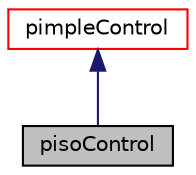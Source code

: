 digraph "pisoControl"
{
  bgcolor="transparent";
  edge [fontname="Helvetica",fontsize="10",labelfontname="Helvetica",labelfontsize="10"];
  node [fontname="Helvetica",fontsize="10",shape=record];
  Node1 [label="pisoControl",height=0.2,width=0.4,color="black", fillcolor="grey75", style="filled" fontcolor="black"];
  Node2 -> Node1 [dir="back",color="midnightblue",fontsize="10",style="solid",fontname="Helvetica"];
  Node2 [label="pimpleControl",height=0.2,width=0.4,color="red",URL="$classFoam_1_1pimpleControl.html",tooltip="PIMPLE control class to supply convergence information/checks for the PIMPLE loop. "];
}
